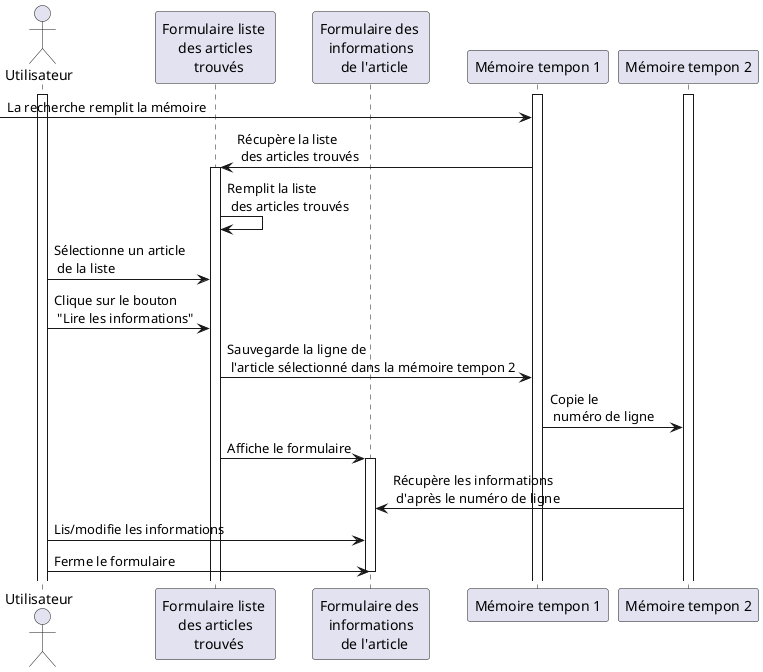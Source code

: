 @startuml global gestionnaire de stocks sequence

    
    'Create an actor "user"
    actor Utilisateur as usr
    participant "Formulaire liste \n des articles \n  trouvés" as frmMultipleFound
    participant "Formulaire des \n informations \n  de l'article" as frmInfo
    participant "Mémoire tempon 1" as temp1
    participant "Mémoire tempon 2" as temp2


    Activate temp1
    Activate temp2
    Activate usr
    [-> temp1: La recherche remplit la mémoire
    temp1 -> frmMultipleFound: Récupère la liste \n des articles trouvés
    Activate frmMultipleFound
    frmMultipleFound -> frmMultipleFound: Remplit la liste \n des articles trouvés
    usr -> frmMultipleFound: Sélectionne un article \n de la liste
    usr -> frmMultipleFound: Clique sur le bouton \n "Lire les informations"
    frmMultipleFound -> temp1: Sauvegarde la ligne de \n l'article sélectionné dans la mémoire tempon 2 
    temp1 -> temp2 : Copie le \n numéro de ligne
    frmMultipleFound -> frmInfo: Affiche le formulaire
    activate frmInfo
    frmInfo <- temp2: Récupère les informations \n d'après le numéro de ligne
    usr -> frmInfo: Lis/modifie les informations
    usr -> frmInfo: Ferme le formulaire
    deactivate frmInfo


@enduml